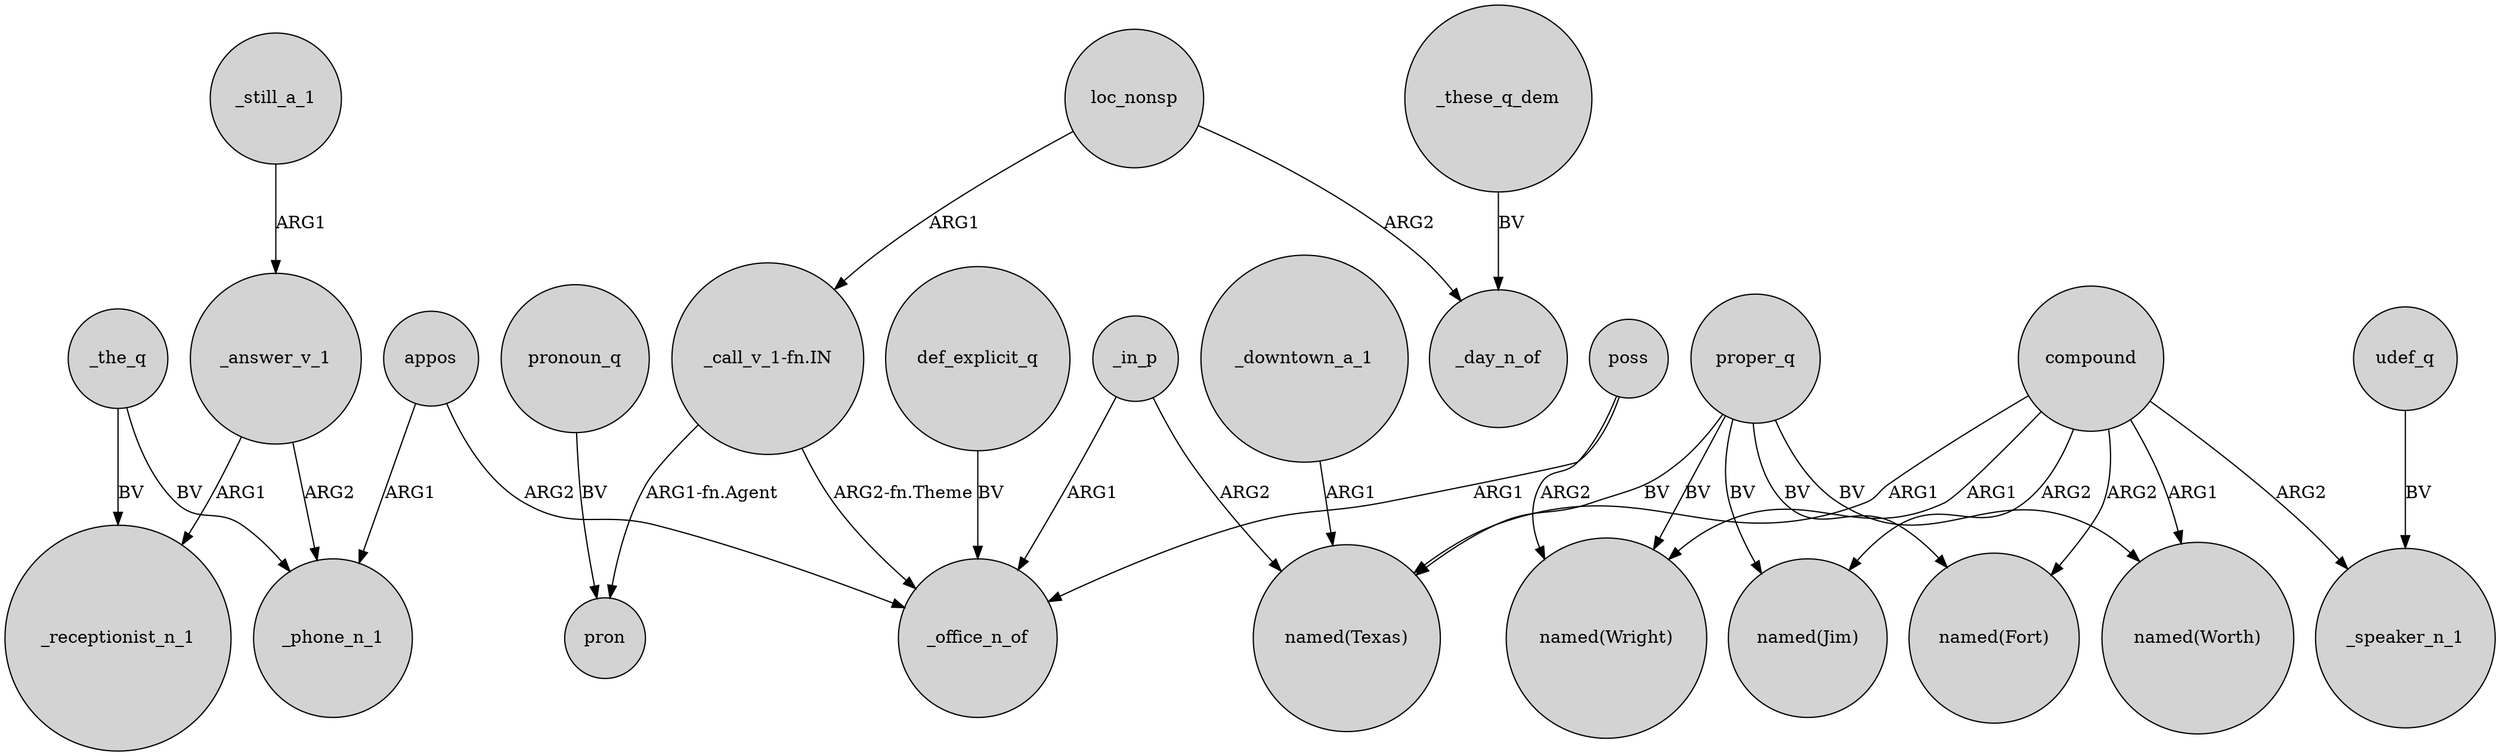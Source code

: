 digraph {
	node [shape=circle style=filled]
	appos -> _phone_n_1 [label=ARG1]
	"_call_v_1-fn.IN" -> _office_n_of [label="ARG2-fn.Theme"]
	compound -> "named(Texas)" [label=ARG1]
	proper_q -> "named(Wright)" [label=BV]
	_downtown_a_1 -> "named(Texas)" [label=ARG1]
	loc_nonsp -> "_call_v_1-fn.IN" [label=ARG1]
	def_explicit_q -> _office_n_of [label=BV]
	udef_q -> _speaker_n_1 [label=BV]
	appos -> _office_n_of [label=ARG2]
	proper_q -> "named(Jim)" [label=BV]
	"_call_v_1-fn.IN" -> pron [label="ARG1-fn.Agent"]
	proper_q -> "named(Fort)" [label=BV]
	_in_p -> _office_n_of [label=ARG1]
	_answer_v_1 -> _phone_n_1 [label=ARG2]
	_these_q_dem -> _day_n_of [label=BV]
	compound -> "named(Jim)" [label=ARG2]
	_the_q -> _phone_n_1 [label=BV]
	_still_a_1 -> _answer_v_1 [label=ARG1]
	proper_q -> "named(Texas)" [label=BV]
	pronoun_q -> pron [label=BV]
	poss -> _office_n_of [label=ARG1]
	compound -> "named(Worth)" [label=ARG1]
	_in_p -> "named(Texas)" [label=ARG2]
	loc_nonsp -> _day_n_of [label=ARG2]
	_the_q -> _receptionist_n_1 [label=BV]
	compound -> _speaker_n_1 [label=ARG2]
	proper_q -> "named(Worth)" [label=BV]
	compound -> "named(Fort)" [label=ARG2]
	poss -> "named(Wright)" [label=ARG2]
	_answer_v_1 -> _receptionist_n_1 [label=ARG1]
	compound -> "named(Wright)" [label=ARG1]
}
